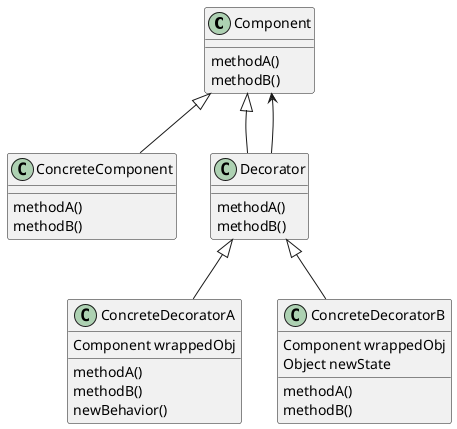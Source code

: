 @startuml

class Component {
  methodA()
  methodB()
}

Component <|-- ConcreteComponent
Component <|-- Decorator
Component <-- Decorator

class ConcreteComponent {
  methodA()
  methodB()
}

class Decorator {
  methodA()
  methodB()
}

Decorator <|-- ConcreteDecoratorA
Decorator <|-- ConcreteDecoratorB

class ConcreteDecoratorA {
  Component wrappedObj

  methodA()
  methodB()
  newBehavior()
}

class ConcreteDecoratorB {
  Component wrappedObj
  Object newState

  methodA()
  methodB()
}

@enduml
